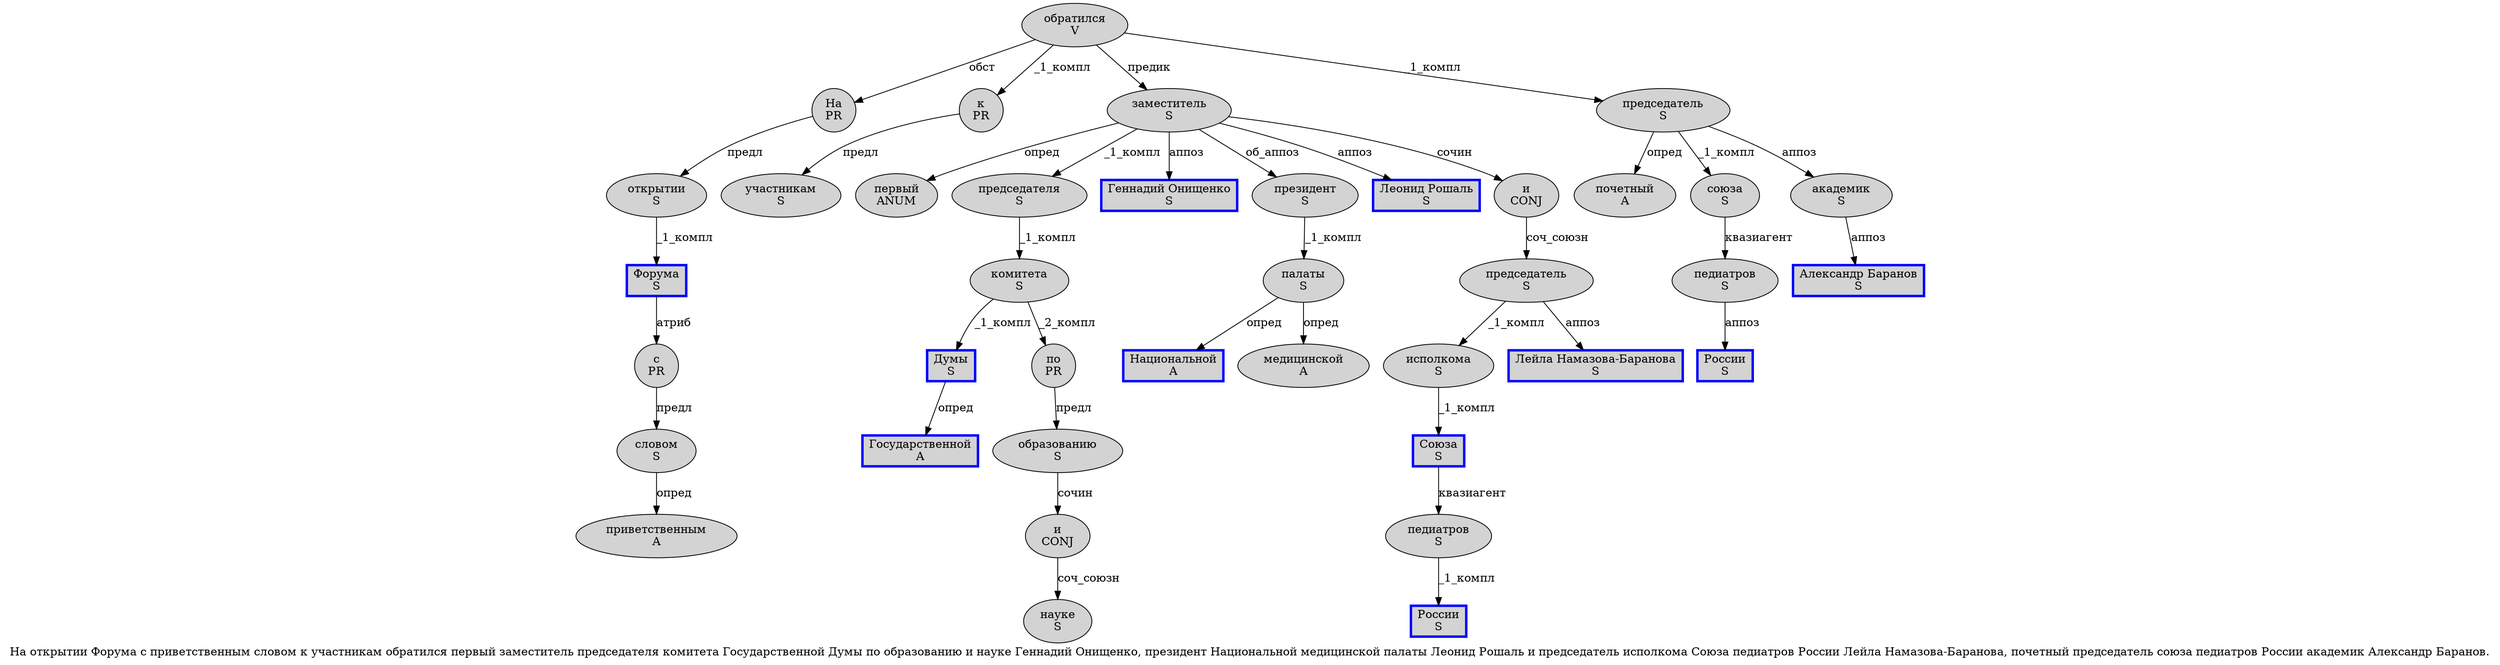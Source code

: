 digraph SENTENCE_1127 {
	graph [label="На открытии Форума с приветственным словом к участникам обратился первый заместитель председателя комитета Государственной Думы по образованию и науке Геннадий Онищенко, президент Национальной медицинской палаты Леонид Рошаль и председатель исполкома Союза педиатров России Лейла Намазова-Баранова, почетный председатель союза педиатров России академик Александр Баранов."]
	node [style=filled]
		0 [label="На
PR" color="" fillcolor=lightgray penwidth=1 shape=ellipse]
		1 [label="открытии
S" color="" fillcolor=lightgray penwidth=1 shape=ellipse]
		2 [label="Форума
S" color=blue fillcolor=lightgray penwidth=3 shape=box]
		3 [label="с
PR" color="" fillcolor=lightgray penwidth=1 shape=ellipse]
		4 [label="приветственным
A" color="" fillcolor=lightgray penwidth=1 shape=ellipse]
		5 [label="словом
S" color="" fillcolor=lightgray penwidth=1 shape=ellipse]
		6 [label="к
PR" color="" fillcolor=lightgray penwidth=1 shape=ellipse]
		7 [label="участникам
S" color="" fillcolor=lightgray penwidth=1 shape=ellipse]
		8 [label="обратился
V" color="" fillcolor=lightgray penwidth=1 shape=ellipse]
		9 [label="первый
ANUM" color="" fillcolor=lightgray penwidth=1 shape=ellipse]
		10 [label="заместитель
S" color="" fillcolor=lightgray penwidth=1 shape=ellipse]
		11 [label="председателя
S" color="" fillcolor=lightgray penwidth=1 shape=ellipse]
		12 [label="комитета
S" color="" fillcolor=lightgray penwidth=1 shape=ellipse]
		13 [label="Государственной
A" color=blue fillcolor=lightgray penwidth=3 shape=box]
		14 [label="Думы
S" color=blue fillcolor=lightgray penwidth=3 shape=box]
		15 [label="по
PR" color="" fillcolor=lightgray penwidth=1 shape=ellipse]
		16 [label="образованию
S" color="" fillcolor=lightgray penwidth=1 shape=ellipse]
		17 [label="и
CONJ" color="" fillcolor=lightgray penwidth=1 shape=ellipse]
		18 [label="науке
S" color="" fillcolor=lightgray penwidth=1 shape=ellipse]
		19 [label="Геннадий Онищенко
S" color=blue fillcolor=lightgray penwidth=3 shape=box]
		21 [label="президент
S" color="" fillcolor=lightgray penwidth=1 shape=ellipse]
		22 [label="Национальной
A" color=blue fillcolor=lightgray penwidth=3 shape=box]
		23 [label="медицинской
A" color="" fillcolor=lightgray penwidth=1 shape=ellipse]
		24 [label="палаты
S" color="" fillcolor=lightgray penwidth=1 shape=ellipse]
		25 [label="Леонид Рошаль
S" color=blue fillcolor=lightgray penwidth=3 shape=box]
		26 [label="и
CONJ" color="" fillcolor=lightgray penwidth=1 shape=ellipse]
		27 [label="председатель
S" color="" fillcolor=lightgray penwidth=1 shape=ellipse]
		28 [label="исполкома
S" color="" fillcolor=lightgray penwidth=1 shape=ellipse]
		29 [label="Союза
S" color=blue fillcolor=lightgray penwidth=3 shape=box]
		30 [label="педиатров
S" color="" fillcolor=lightgray penwidth=1 shape=ellipse]
		31 [label="России
S" color=blue fillcolor=lightgray penwidth=3 shape=box]
		32 [label="Лейла Намазова-Баранова
S" color=blue fillcolor=lightgray penwidth=3 shape=box]
		34 [label="почетный
A" color="" fillcolor=lightgray penwidth=1 shape=ellipse]
		35 [label="председатель
S" color="" fillcolor=lightgray penwidth=1 shape=ellipse]
		36 [label="союза
S" color="" fillcolor=lightgray penwidth=1 shape=ellipse]
		37 [label="педиатров
S" color="" fillcolor=lightgray penwidth=1 shape=ellipse]
		38 [label="России
S" color=blue fillcolor=lightgray penwidth=3 shape=box]
		39 [label="академик
S" color="" fillcolor=lightgray penwidth=1 shape=ellipse]
		40 [label="Александр Баранов
S" color=blue fillcolor=lightgray penwidth=3 shape=box]
			2 -> 3 [label="атриб"]
			5 -> 4 [label="опред"]
			15 -> 16 [label="предл"]
			37 -> 38 [label="аппоз"]
			27 -> 28 [label="_1_компл"]
			27 -> 32 [label="аппоз"]
			28 -> 29 [label="_1_компл"]
			39 -> 40 [label="аппоз"]
			36 -> 37 [label="квазиагент"]
			6 -> 7 [label="предл"]
			35 -> 34 [label="опред"]
			35 -> 36 [label="_1_компл"]
			35 -> 39 [label="аппоз"]
			8 -> 0 [label="обст"]
			8 -> 6 [label="_1_компл"]
			8 -> 10 [label="предик"]
			8 -> 35 [label="_1_компл"]
			29 -> 30 [label="квазиагент"]
			30 -> 31 [label="_1_компл"]
			16 -> 17 [label="сочин"]
			17 -> 18 [label="соч_союзн"]
			10 -> 9 [label="опред"]
			10 -> 11 [label="_1_компл"]
			10 -> 19 [label="аппоз"]
			10 -> 21 [label="об_аппоз"]
			10 -> 25 [label="аппоз"]
			10 -> 26 [label="сочин"]
			3 -> 5 [label="предл"]
			26 -> 27 [label="соч_союзн"]
			0 -> 1 [label="предл"]
			1 -> 2 [label="_1_компл"]
			24 -> 22 [label="опред"]
			24 -> 23 [label="опред"]
			21 -> 24 [label="_1_компл"]
			12 -> 14 [label="_1_компл"]
			12 -> 15 [label="_2_компл"]
			11 -> 12 [label="_1_компл"]
			14 -> 13 [label="опред"]
}